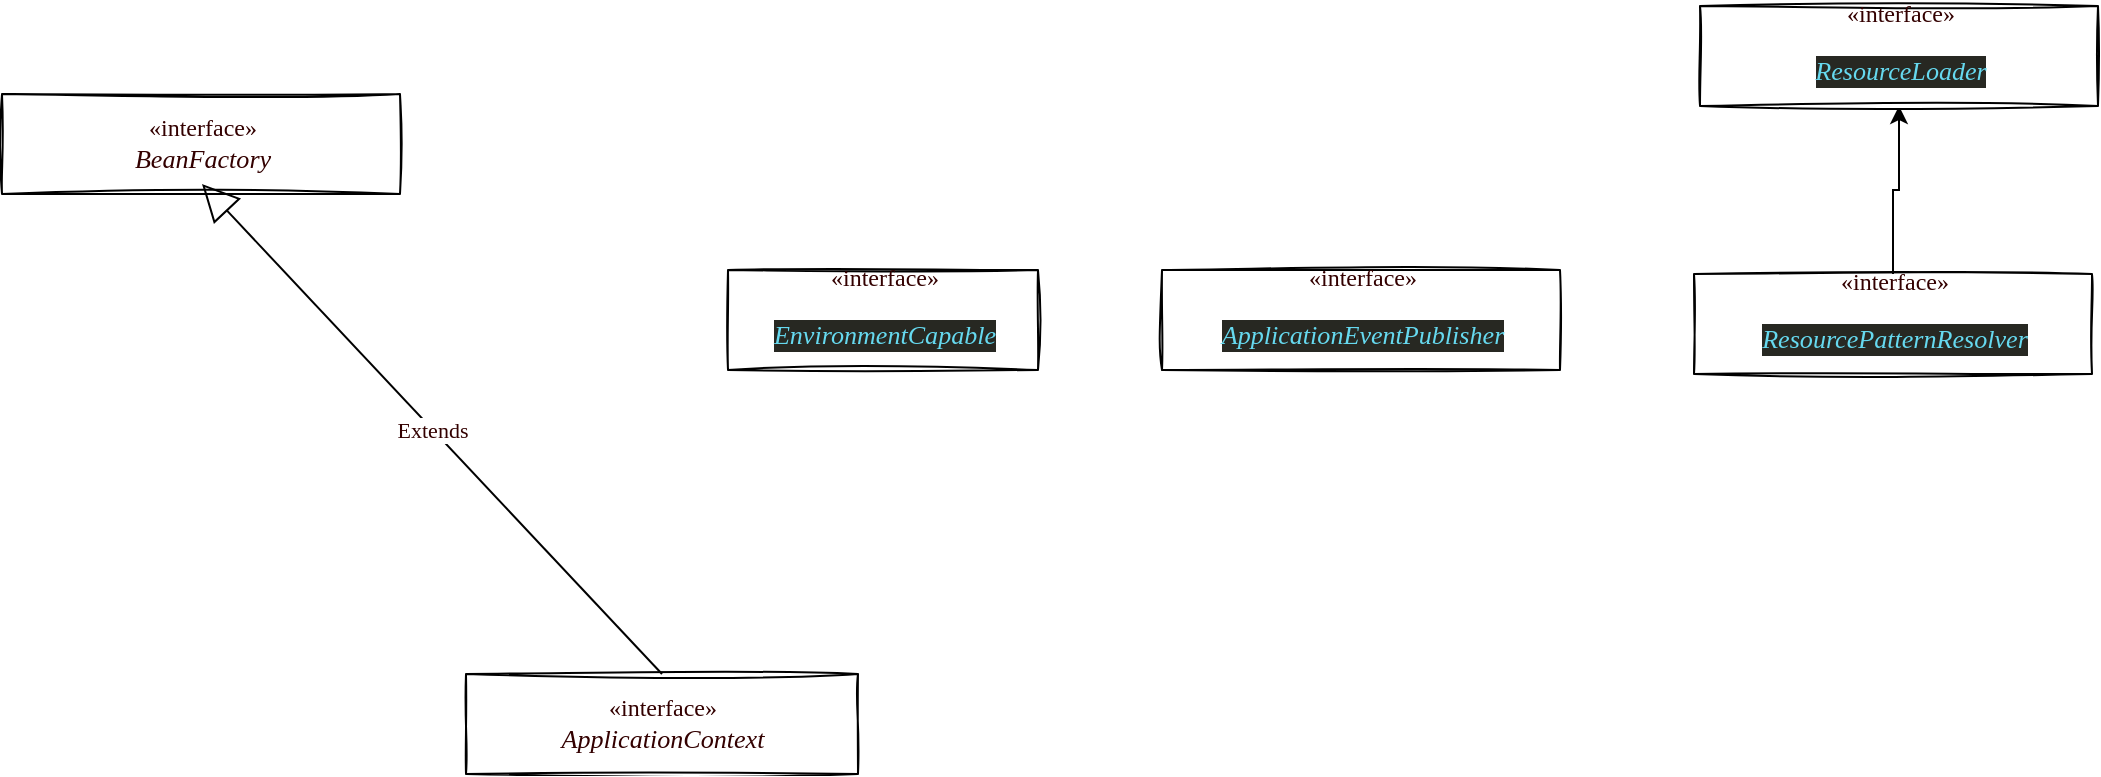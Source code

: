 <mxfile version="14.9.6" type="github" pages="2">
  <diagram id="C5RBs43oDa-KdzZeNtuy" name="Page-1">
    <mxGraphModel dx="838" dy="1453" grid="0" gridSize="10" guides="1" tooltips="1" connect="1" arrows="1" fold="1" page="1" pageScale="1" pageWidth="827" pageHeight="1169" background="none" math="0" shadow="0">
      <root>
        <mxCell id="WIyWlLk6GJQsqaUBKTNV-0" />
        <mxCell id="WIyWlLk6GJQsqaUBKTNV-1" parent="WIyWlLk6GJQsqaUBKTNV-0" />
        <mxCell id="NWwCCXo0G8Mbg0RU5Ook-2" value="«interface»&lt;br&gt;&lt;div style=&quot;font-size: 9.8pt;&quot;&gt;&lt;span style=&quot;font-style: italic;&quot;&gt;ApplicationContext&lt;/span&gt;&lt;/div&gt;" style="html=1;rounded=0;sketch=1;fontColor=#330000;labelBorderColor=none;fontFamily=Comic Sans MS;" parent="WIyWlLk6GJQsqaUBKTNV-1" vertex="1">
          <mxGeometry x="442" y="774" width="196" height="50" as="geometry" />
        </mxCell>
        <mxCell id="NWwCCXo0G8Mbg0RU5Ook-7" value="«interface»&lt;br&gt;&lt;div style=&quot;font-size: 9.8pt;&quot;&gt;&lt;div style=&quot;font-size: 9.8pt;&quot;&gt;&lt;div style=&quot;font-size: 9.8pt;&quot;&gt;&lt;div style=&quot;font-size: 9.8pt;&quot;&gt;&lt;div style=&quot;font-size: 9.8pt;&quot;&gt;&lt;span style=&quot;font-style: italic;&quot;&gt;BeanFactory&lt;/span&gt;&lt;/div&gt;&lt;/div&gt;&lt;/div&gt;&lt;/div&gt;&lt;/div&gt;" style="html=1;rounded=0;sketch=1;fontColor=#330000;labelBorderColor=none;fontFamily=Comic Sans MS;" parent="WIyWlLk6GJQsqaUBKTNV-1" vertex="1">
          <mxGeometry x="210" y="484" width="199" height="50" as="geometry" />
        </mxCell>
        <mxCell id="Br0KtUnbyzDU3fqf9A_Y-1" value="«interface»&lt;br&gt;&lt;div style=&quot;font-size: 9.8pt&quot;&gt;&lt;div style=&quot;font-size: 9.8pt&quot;&gt;&lt;div style=&quot;font-size: 9.8pt&quot;&gt;&lt;div style=&quot;font-size: 9.8pt&quot;&gt;&lt;pre style=&quot;background-color: #272822 ; color: #f8f8f2 ; font-family: &amp;#34;jetbrains mono&amp;#34; ; font-size: 9.8pt&quot;&gt;&lt;span style=&quot;color: #66d9ef ; font-style: italic&quot;&gt;EnvironmentCapable&lt;/span&gt;&lt;/pre&gt;&lt;/div&gt;&lt;/div&gt;&lt;/div&gt;&lt;/div&gt;" style="html=1;rounded=0;sketch=1;fontColor=#330000;labelBorderColor=none;fontFamily=Comic Sans MS;" vertex="1" parent="WIyWlLk6GJQsqaUBKTNV-1">
          <mxGeometry x="573" y="572" width="155" height="50" as="geometry" />
        </mxCell>
        <mxCell id="Br0KtUnbyzDU3fqf9A_Y-2" value="«interface»&lt;br&gt;&lt;div style=&quot;font-size: 9.8pt&quot;&gt;&lt;div style=&quot;font-size: 9.8pt&quot;&gt;&lt;div style=&quot;font-size: 9.8pt&quot;&gt;&lt;div style=&quot;font-size: 9.8pt&quot;&gt;&lt;pre style=&quot;background-color: #272822 ; color: #f8f8f2 ; font-family: &amp;#34;jetbrains mono&amp;#34; ; font-size: 9.8pt&quot;&gt;&lt;pre style=&quot;font-family: &amp;#34;jetbrains mono&amp;#34; ; font-size: 9.8pt&quot;&gt;&lt;span style=&quot;color: #66d9ef ; font-style: italic&quot;&gt;ApplicationEventPublisher&lt;/span&gt;&lt;/pre&gt;&lt;/pre&gt;&lt;/div&gt;&lt;/div&gt;&lt;/div&gt;&lt;/div&gt;" style="html=1;rounded=0;sketch=1;fontColor=#330000;labelBorderColor=none;fontFamily=Comic Sans MS;" vertex="1" parent="WIyWlLk6GJQsqaUBKTNV-1">
          <mxGeometry x="790" y="572" width="199" height="50" as="geometry" />
        </mxCell>
        <mxCell id="293zWkPixVAWd7RYmudV-0" style="edgeStyle=orthogonalEdgeStyle;rounded=0;orthogonalLoop=1;jettySize=auto;html=1;exitX=0.5;exitY=0;exitDx=0;exitDy=0;entryX=0.5;entryY=1;entryDx=0;entryDy=0;fontFamily=Comic Sans MS;fontColor=#330000;" edge="1" parent="WIyWlLk6GJQsqaUBKTNV-1" source="Br0KtUnbyzDU3fqf9A_Y-3" target="Br0KtUnbyzDU3fqf9A_Y-4">
          <mxGeometry relative="1" as="geometry" />
        </mxCell>
        <mxCell id="Br0KtUnbyzDU3fqf9A_Y-3" value="«interface»&lt;br&gt;&lt;div style=&quot;font-size: 9.8pt&quot;&gt;&lt;div style=&quot;font-size: 9.8pt&quot;&gt;&lt;div style=&quot;font-size: 9.8pt&quot;&gt;&lt;div style=&quot;font-size: 9.8pt&quot;&gt;&lt;pre style=&quot;background-color: #272822 ; color: #f8f8f2 ; font-family: &amp;#34;jetbrains mono&amp;#34; ; font-size: 9.8pt&quot;&gt;&lt;pre style=&quot;font-family: &amp;#34;jetbrains mono&amp;#34; ; font-size: 9.8pt&quot;&gt;&lt;pre style=&quot;font-family: &amp;#34;jetbrains mono&amp;#34; ; font-size: 9.8pt&quot;&gt;&lt;span style=&quot;color: #66d9ef ; font-style: italic&quot;&gt;ResourcePatternResolver&lt;/span&gt;&lt;/pre&gt;&lt;/pre&gt;&lt;/pre&gt;&lt;/div&gt;&lt;/div&gt;&lt;/div&gt;&lt;/div&gt;" style="html=1;rounded=0;sketch=1;fontColor=#330000;labelBorderColor=none;fontFamily=Comic Sans MS;" vertex="1" parent="WIyWlLk6GJQsqaUBKTNV-1">
          <mxGeometry x="1056" y="574" width="199" height="50" as="geometry" />
        </mxCell>
        <mxCell id="Br0KtUnbyzDU3fqf9A_Y-4" value="«interface»&lt;br&gt;&lt;div style=&quot;font-size: 9.8pt&quot;&gt;&lt;div style=&quot;font-size: 9.8pt&quot;&gt;&lt;div style=&quot;font-size: 9.8pt&quot;&gt;&lt;div style=&quot;font-size: 9.8pt&quot;&gt;&lt;pre style=&quot;background-color: #272822 ; color: #f8f8f2 ; font-family: &amp;#34;jetbrains mono&amp;#34; ; font-size: 9.8pt&quot;&gt;&lt;pre style=&quot;font-family: &amp;#34;jetbrains mono&amp;#34; ; font-size: 9.8pt&quot;&gt;&lt;pre style=&quot;font-family: &amp;#34;jetbrains mono&amp;#34; ; font-size: 9.8pt&quot;&gt;&lt;pre style=&quot;font-family: &amp;#34;jetbrains mono&amp;#34; ; font-size: 9.8pt&quot;&gt;&lt;span style=&quot;color: #66d9ef ; font-style: italic&quot;&gt;ResourceLoader&lt;/span&gt;&lt;/pre&gt;&lt;/pre&gt;&lt;/pre&gt;&lt;/pre&gt;&lt;/div&gt;&lt;/div&gt;&lt;/div&gt;&lt;/div&gt;" style="html=1;rounded=0;sketch=1;fontColor=#330000;labelBorderColor=none;fontFamily=Comic Sans MS;" vertex="1" parent="WIyWlLk6GJQsqaUBKTNV-1">
          <mxGeometry x="1059" y="440" width="199" height="50" as="geometry" />
        </mxCell>
        <mxCell id="293zWkPixVAWd7RYmudV-15" value="Extends" style="endArrow=block;endSize=16;endFill=0;html=1;fontFamily=Comic Sans MS;fontColor=#330000;exitX=0.5;exitY=0;exitDx=0;exitDy=0;" edge="1" parent="WIyWlLk6GJQsqaUBKTNV-1" source="NWwCCXo0G8Mbg0RU5Ook-2">
          <mxGeometry width="160" relative="1" as="geometry">
            <mxPoint x="746.74" y="759.85" as="sourcePoint" />
            <mxPoint x="310" y="529" as="targetPoint" />
          </mxGeometry>
        </mxCell>
      </root>
    </mxGraphModel>
  </diagram>
  <diagram id="8eHLpkqZHll3zNGSEcId" name="Page-2">
    <mxGraphModel dx="765" dy="1778" grid="1" gridSize="10" guides="1" tooltips="1" connect="1" arrows="1" fold="1" page="1" pageScale="1" pageWidth="827" pageHeight="1169" math="0" shadow="0">
      <root>
        <mxCell id="g-5nnXZvuwmJgX9c6YtO-0" />
        <mxCell id="g-5nnXZvuwmJgX9c6YtO-1" parent="g-5nnXZvuwmJgX9c6YtO-0" />
      </root>
    </mxGraphModel>
  </diagram>
</mxfile>
